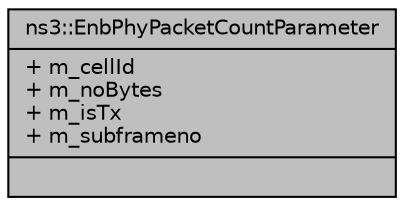 digraph "ns3::EnbPhyPacketCountParameter"
{
  edge [fontname="Helvetica",fontsize="10",labelfontname="Helvetica",labelfontsize="10"];
  node [fontname="Helvetica",fontsize="10",shape=record];
  Node1 [label="{ns3::EnbPhyPacketCountParameter\n|+ m_cellId\l+ m_noBytes\l+ m_isTx\l+ m_subframeno\l|}",height=0.2,width=0.4,color="black", fillcolor="grey75", style="filled", fontcolor="black"];
}
